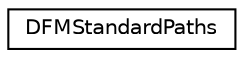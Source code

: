 digraph "类继承关系图"
{
  edge [fontname="Helvetica",fontsize="10",labelfontname="Helvetica",labelfontsize="10"];
  node [fontname="Helvetica",fontsize="10",shape=record];
  rankdir="LR";
  Node0 [label="DFMStandardPaths",height=0.2,width=0.4,color="black", fillcolor="white", style="filled",URL="$class_d_f_m_standard_paths.html"];
}
